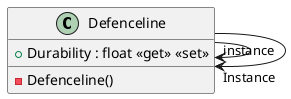 @startuml
class Defenceline {
    - Defenceline()
    + Durability : float <<get>> <<set>>
}
Defenceline --> "instance" Defenceline
Defenceline --> "Instance" Defenceline
@enduml
